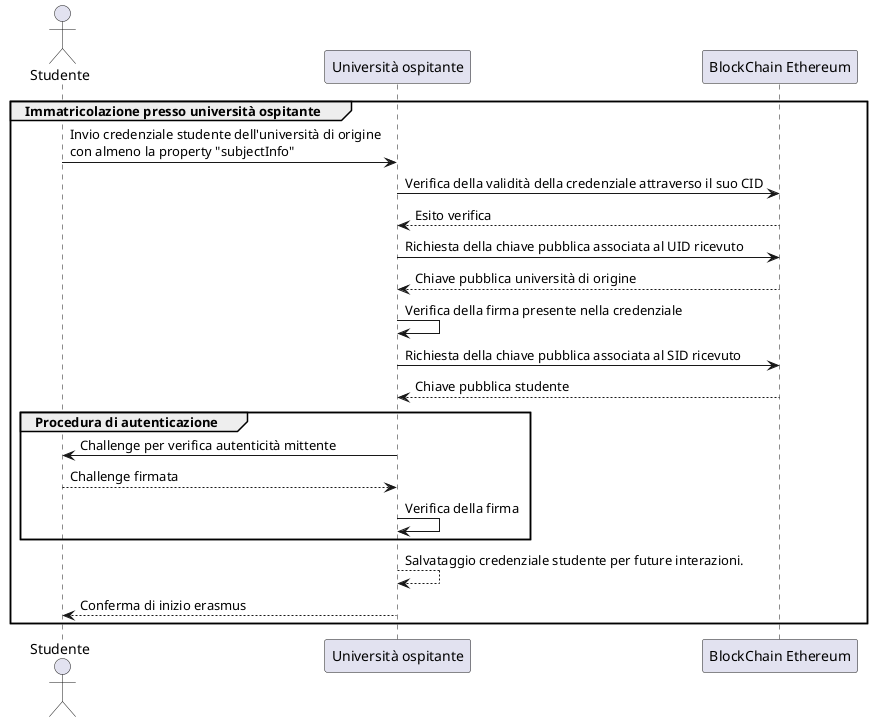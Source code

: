 @startuml Immatricolazione Estera

actor Studente

participant "Università ospitante" as UniOspitante
participant "BlockChain Ethereum" as Blockchain

group Immatricolazione presso università ospitante

   Studente -> UniOspitante : Invio credenziale studente dell'università di origine\ncon almeno la property "subjectInfo"
   UniOspitante -> Blockchain : Verifica della validità della credenziale attraverso il suo CID
   Blockchain --> UniOspitante : Esito verifica
   UniOspitante -> Blockchain : Richiesta della chiave pubblica associata al UID ricevuto
   Blockchain --> UniOspitante : Chiave pubblica università di origine
   UniOspitante -> UniOspitante : Verifica della firma presente nella credenziale
   UniOspitante -> Blockchain : Richiesta della chiave pubblica associata al SID ricevuto
   Blockchain --> UniOspitante : Chiave pubblica studente

   group Procedura di autenticazione

      UniOspitante -> Studente : Challenge per verifica autenticità mittente
      Studente --> UniOspitante : Challenge firmata
      UniOspitante -> UniOspitante : Verifica della firma

   end

UniOspitante --> UniOspitante : Salvataggio credenziale studente per future interazioni.
UniOspitante --> Studente : Conferma di inizio erasmus

end

@enduml
